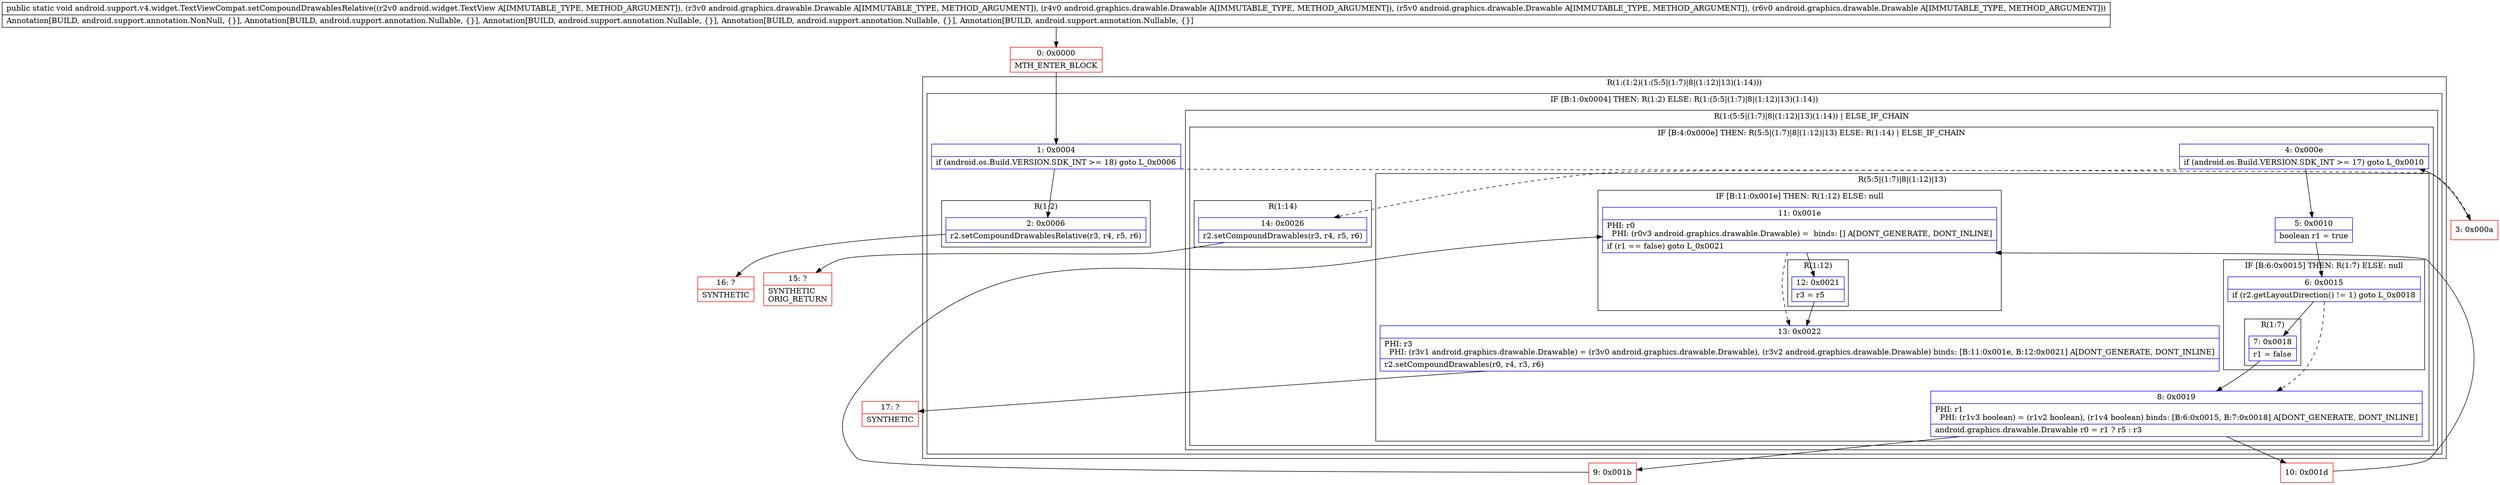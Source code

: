digraph "CFG forandroid.support.v4.widget.TextViewCompat.setCompoundDrawablesRelative(Landroid\/widget\/TextView;Landroid\/graphics\/drawable\/Drawable;Landroid\/graphics\/drawable\/Drawable;Landroid\/graphics\/drawable\/Drawable;Landroid\/graphics\/drawable\/Drawable;)V" {
subgraph cluster_Region_1466341530 {
label = "R(1:(1:2)(1:(5:5|(1:7)|8|(1:12)|13)(1:14)))";
node [shape=record,color=blue];
subgraph cluster_IfRegion_1039707713 {
label = "IF [B:1:0x0004] THEN: R(1:2) ELSE: R(1:(5:5|(1:7)|8|(1:12)|13)(1:14))";
node [shape=record,color=blue];
Node_1 [shape=record,label="{1\:\ 0x0004|if (android.os.Build.VERSION.SDK_INT \>= 18) goto L_0x0006\l}"];
subgraph cluster_Region_1563961134 {
label = "R(1:2)";
node [shape=record,color=blue];
Node_2 [shape=record,label="{2\:\ 0x0006|r2.setCompoundDrawablesRelative(r3, r4, r5, r6)\l}"];
}
subgraph cluster_Region_1282670633 {
label = "R(1:(5:5|(1:7)|8|(1:12)|13)(1:14)) | ELSE_IF_CHAIN\l";
node [shape=record,color=blue];
subgraph cluster_IfRegion_792064885 {
label = "IF [B:4:0x000e] THEN: R(5:5|(1:7)|8|(1:12)|13) ELSE: R(1:14) | ELSE_IF_CHAIN\l";
node [shape=record,color=blue];
Node_4 [shape=record,label="{4\:\ 0x000e|if (android.os.Build.VERSION.SDK_INT \>= 17) goto L_0x0010\l}"];
subgraph cluster_Region_1343811914 {
label = "R(5:5|(1:7)|8|(1:12)|13)";
node [shape=record,color=blue];
Node_5 [shape=record,label="{5\:\ 0x0010|boolean r1 = true\l}"];
subgraph cluster_IfRegion_1472715380 {
label = "IF [B:6:0x0015] THEN: R(1:7) ELSE: null";
node [shape=record,color=blue];
Node_6 [shape=record,label="{6\:\ 0x0015|if (r2.getLayoutDirection() != 1) goto L_0x0018\l}"];
subgraph cluster_Region_1064175571 {
label = "R(1:7)";
node [shape=record,color=blue];
Node_7 [shape=record,label="{7\:\ 0x0018|r1 = false\l}"];
}
}
Node_8 [shape=record,label="{8\:\ 0x0019|PHI: r1 \l  PHI: (r1v3 boolean) = (r1v2 boolean), (r1v4 boolean) binds: [B:6:0x0015, B:7:0x0018] A[DONT_GENERATE, DONT_INLINE]\l|android.graphics.drawable.Drawable r0 = r1 ? r5 : r3\l}"];
subgraph cluster_IfRegion_816661757 {
label = "IF [B:11:0x001e] THEN: R(1:12) ELSE: null";
node [shape=record,color=blue];
Node_11 [shape=record,label="{11\:\ 0x001e|PHI: r0 \l  PHI: (r0v3 android.graphics.drawable.Drawable) =  binds: [] A[DONT_GENERATE, DONT_INLINE]\l|if (r1 == false) goto L_0x0021\l}"];
subgraph cluster_Region_1264223989 {
label = "R(1:12)";
node [shape=record,color=blue];
Node_12 [shape=record,label="{12\:\ 0x0021|r3 = r5\l}"];
}
}
Node_13 [shape=record,label="{13\:\ 0x0022|PHI: r3 \l  PHI: (r3v1 android.graphics.drawable.Drawable) = (r3v0 android.graphics.drawable.Drawable), (r3v2 android.graphics.drawable.Drawable) binds: [B:11:0x001e, B:12:0x0021] A[DONT_GENERATE, DONT_INLINE]\l|r2.setCompoundDrawables(r0, r4, r3, r6)\l}"];
}
subgraph cluster_Region_658744063 {
label = "R(1:14)";
node [shape=record,color=blue];
Node_14 [shape=record,label="{14\:\ 0x0026|r2.setCompoundDrawables(r3, r4, r5, r6)\l}"];
}
}
}
}
}
Node_0 [shape=record,color=red,label="{0\:\ 0x0000|MTH_ENTER_BLOCK\l}"];
Node_3 [shape=record,color=red,label="{3\:\ 0x000a}"];
Node_9 [shape=record,color=red,label="{9\:\ 0x001b}"];
Node_10 [shape=record,color=red,label="{10\:\ 0x001d}"];
Node_15 [shape=record,color=red,label="{15\:\ ?|SYNTHETIC\lORIG_RETURN\l}"];
Node_16 [shape=record,color=red,label="{16\:\ ?|SYNTHETIC\l}"];
Node_17 [shape=record,color=red,label="{17\:\ ?|SYNTHETIC\l}"];
MethodNode[shape=record,label="{public static void android.support.v4.widget.TextViewCompat.setCompoundDrawablesRelative((r2v0 android.widget.TextView A[IMMUTABLE_TYPE, METHOD_ARGUMENT]), (r3v0 android.graphics.drawable.Drawable A[IMMUTABLE_TYPE, METHOD_ARGUMENT]), (r4v0 android.graphics.drawable.Drawable A[IMMUTABLE_TYPE, METHOD_ARGUMENT]), (r5v0 android.graphics.drawable.Drawable A[IMMUTABLE_TYPE, METHOD_ARGUMENT]), (r6v0 android.graphics.drawable.Drawable A[IMMUTABLE_TYPE, METHOD_ARGUMENT]))  | Annotation[BUILD, android.support.annotation.NonNull, \{\}], Annotation[BUILD, android.support.annotation.Nullable, \{\}], Annotation[BUILD, android.support.annotation.Nullable, \{\}], Annotation[BUILD, android.support.annotation.Nullable, \{\}], Annotation[BUILD, android.support.annotation.Nullable, \{\}]\l}"];
MethodNode -> Node_0;
Node_1 -> Node_2;
Node_1 -> Node_3[style=dashed];
Node_2 -> Node_16;
Node_4 -> Node_5;
Node_4 -> Node_14[style=dashed];
Node_5 -> Node_6;
Node_6 -> Node_7;
Node_6 -> Node_8[style=dashed];
Node_7 -> Node_8;
Node_8 -> Node_9;
Node_8 -> Node_10;
Node_11 -> Node_12;
Node_11 -> Node_13[style=dashed];
Node_12 -> Node_13;
Node_13 -> Node_17;
Node_14 -> Node_15;
Node_0 -> Node_1;
Node_3 -> Node_4;
Node_9 -> Node_11;
Node_10 -> Node_11;
}

